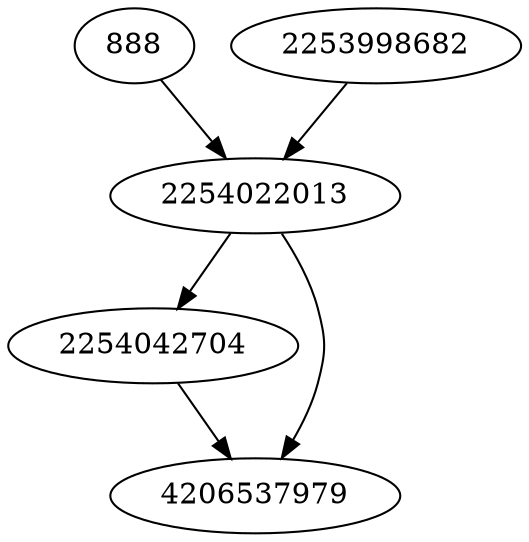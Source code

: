 strict digraph  {
2254042704;
888;
2253998682;
4206537979;
2254022013;
2254042704 -> 4206537979;
888 -> 2254022013;
2253998682 -> 2254022013;
2254022013 -> 4206537979;
2254022013 -> 2254042704;
}
